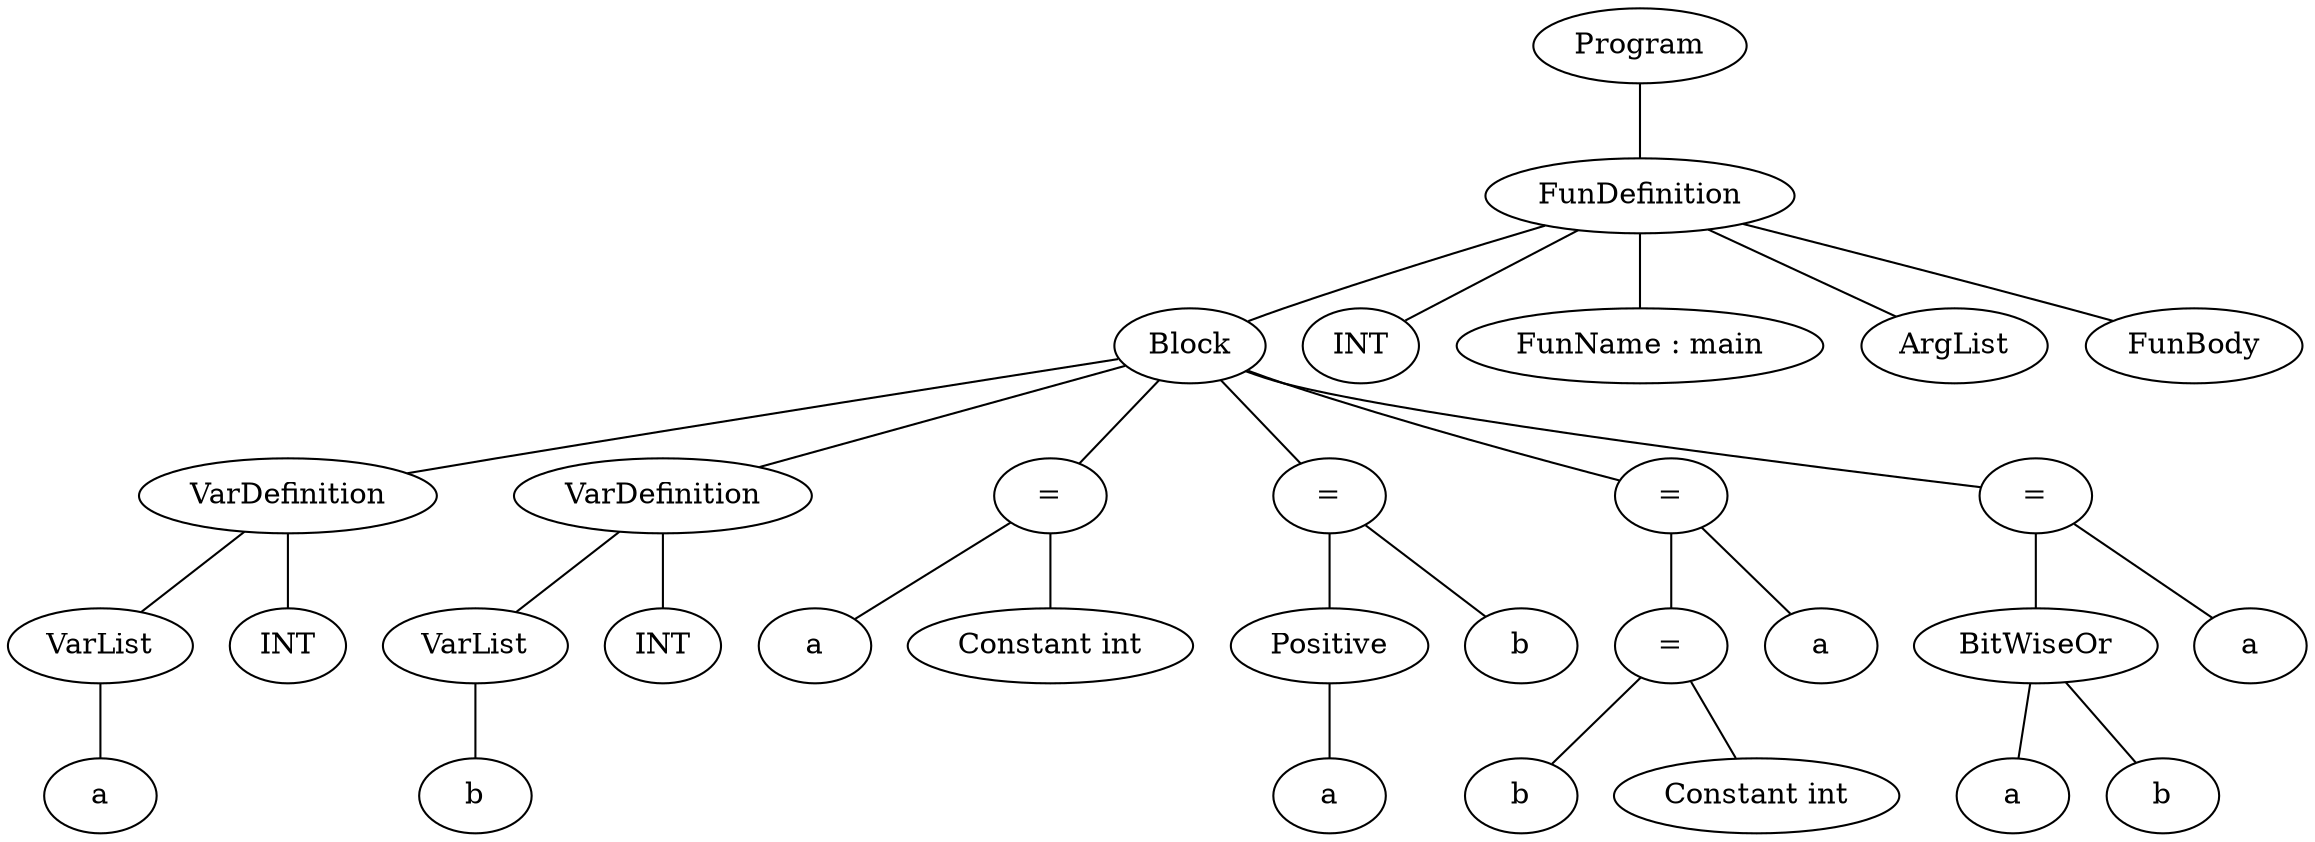 graph AST{9 [label="VarList"];
7 [label="a"];
9 -- 7;
8 [label="VarDefinition"];
5 [label="INT"];
8 -- 5;
9 [label="VarList"];
8 -- 9;
14 [label="VarList"];
12 [label="b"];
14 -- 12;
13 [label="VarDefinition"];
10 [label="INT"];
13 -- 10;
14 [label="VarList"];
13 -- 14;
17 [label="="];
15 [label="a"];
17 -- 15;
16 [label="Constant int"];
17 -- 16;
20 [label="Positive"];
19 [label="a"];
20 -- 19;
21 [label="="];
18 [label="b"];
21 -- 18;
20 [label="Positive"];
21 -- 20;
25 [label="="];
23 [label="b"];
25 -- 23;
24 [label="Constant int"];
25 -- 24;
26 [label="="];
22 [label="a"];
26 -- 22;
25 [label="="];
26 -- 25;
30 [label="BitWiseOr"];
28 [label="a"];
30 -- 28;
29 [label="b"];
30 -- 29;
31 [label="="];
27 [label="a"];
31 -- 27;
30 [label="BitWiseOr"];
31 -- 30;
32 [label="Block"];
8 [label="VarDefinition"];
32 -- 8;
13 [label="VarDefinition"];
32 -- 13;
17 [label="="];
32 -- 17;
21 [label="="];
32 -- 21;
26 [label="="];
32 -- 26;
31 [label="="];
32 -- 31;
33 [label="FunDefinition"];
1 [label="INT"];
33 -- 1;
3 [label="FunName : main"];
33 -- 3;
4 [label="ArgList"];
33 -- 4;
34 [label="FunBody"];
33 -- 34;
32 [label="Block"];
33 -- 32;
35 [label="Program"];
33 [label="FunDefinition"];
35 -- 33;
}
